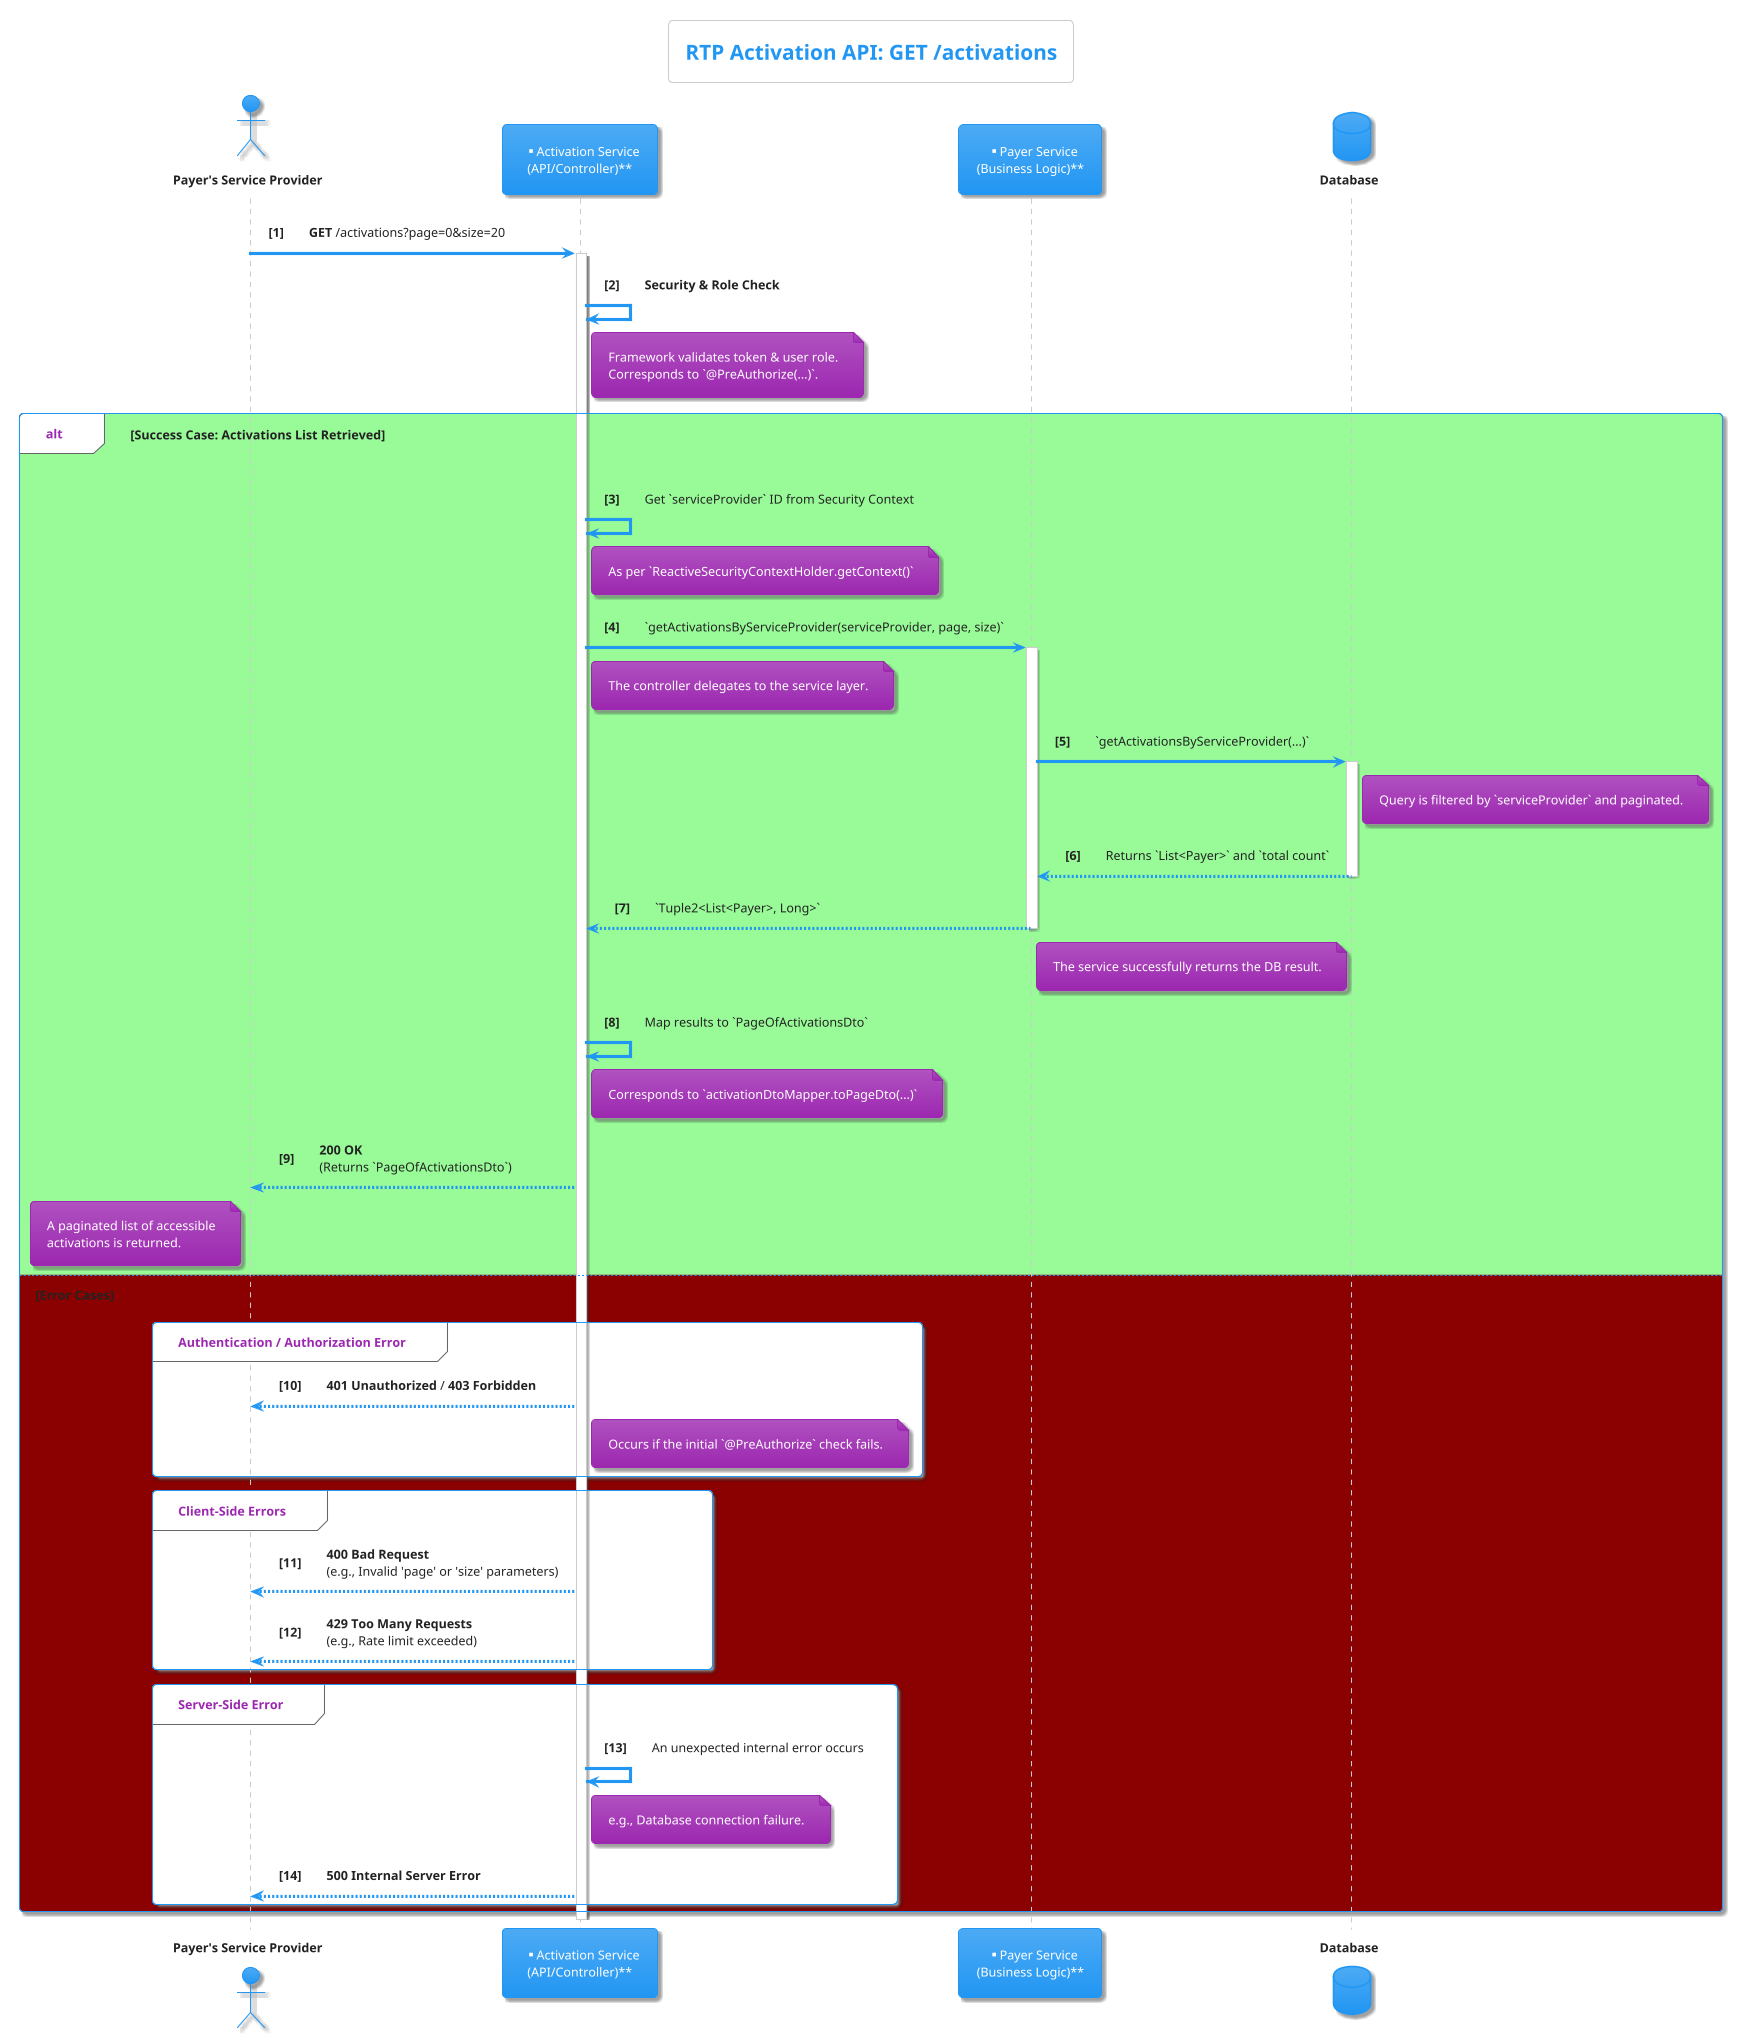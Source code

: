 @startuml
' PlantUML Diagram for RTP Get Activations (List) API
' Title: Unified RTP Get Activations (List) Sequence Diagram
' Version: 2.0.0
' Description: This diagram shows the detailed process for retrieving a list of activations,
'              mixing the API specification with the actual Java service and controller logic.

!theme materia

title RTP Activation API: GET /activations

actor "**Payer's Service Provider**" as PSP
participant "**Activation Service\n(API/Controller)**" as AS
participant "**Payer Service\n(Business Logic)**" as PS
database "**Database**" as DB

autonumber "<b>[0]"

PSP -> AS: **GET** /activations?page=0&size=20
activate AS

AS -> AS: **Security & Role Check**
note right of AS: Framework validates token & user role.\nCorresponds to `@PreAuthorize(...)`.

alt #palegreen **Success Case: Activations List Retrieved**

    AS -> AS: Get `serviceProvider` ID from Security Context
    note right of AS: As per `ReactiveSecurityContextHolder.getContext()`

    AS -> PS: `getActivationsByServiceProvider(serviceProvider, page, size)`
    activate PS
    note right of AS: The controller delegates to the service layer.

    PS -> DB: `getActivationsByServiceProvider(...)`
    activate DB
    note right of DB: Query is filtered by `serviceProvider` and paginated.
    DB --> PS: Returns `List<Payer>` and `total count`
    deactivate DB

    PS --> AS: `Tuple2<List<Payer>, Long>`
    deactivate PS
    note right of PS: The service successfully returns the DB result.

    AS -> AS: Map results to `PageOfActivationsDto`
    note right of AS: Corresponds to `activationDtoMapper.toPageDto(...)`

    AS --> PSP: **200 OK**\n(Returns `PageOfActivationsDto`)
    note left of PSP
        A paginated list of accessible
        activations is returned.
    end note


else #darkred **Error Cases**

    group Authentication / Authorization Error
        AS --> PSP: **401 Unauthorized** / **403 Forbidden**
        note right of AS: Occurs if the initial `@PreAuthorize` check fails.
    end group

    group Client-Side Errors
        AS --> PSP: **400 Bad Request**\n(e.g., Invalid 'page' or 'size' parameters)
        AS --> PSP: **429 Too Many Requests**\n(e.g., Rate limit exceeded)
    end group

    group Server-Side Error
        AS -> AS: An unexpected internal error occurs
        note right of AS: e.g., Database connection failure.
        AS --> PSP: **500 Internal Server Error**
    end group

end

deactivate AS

@enduml

